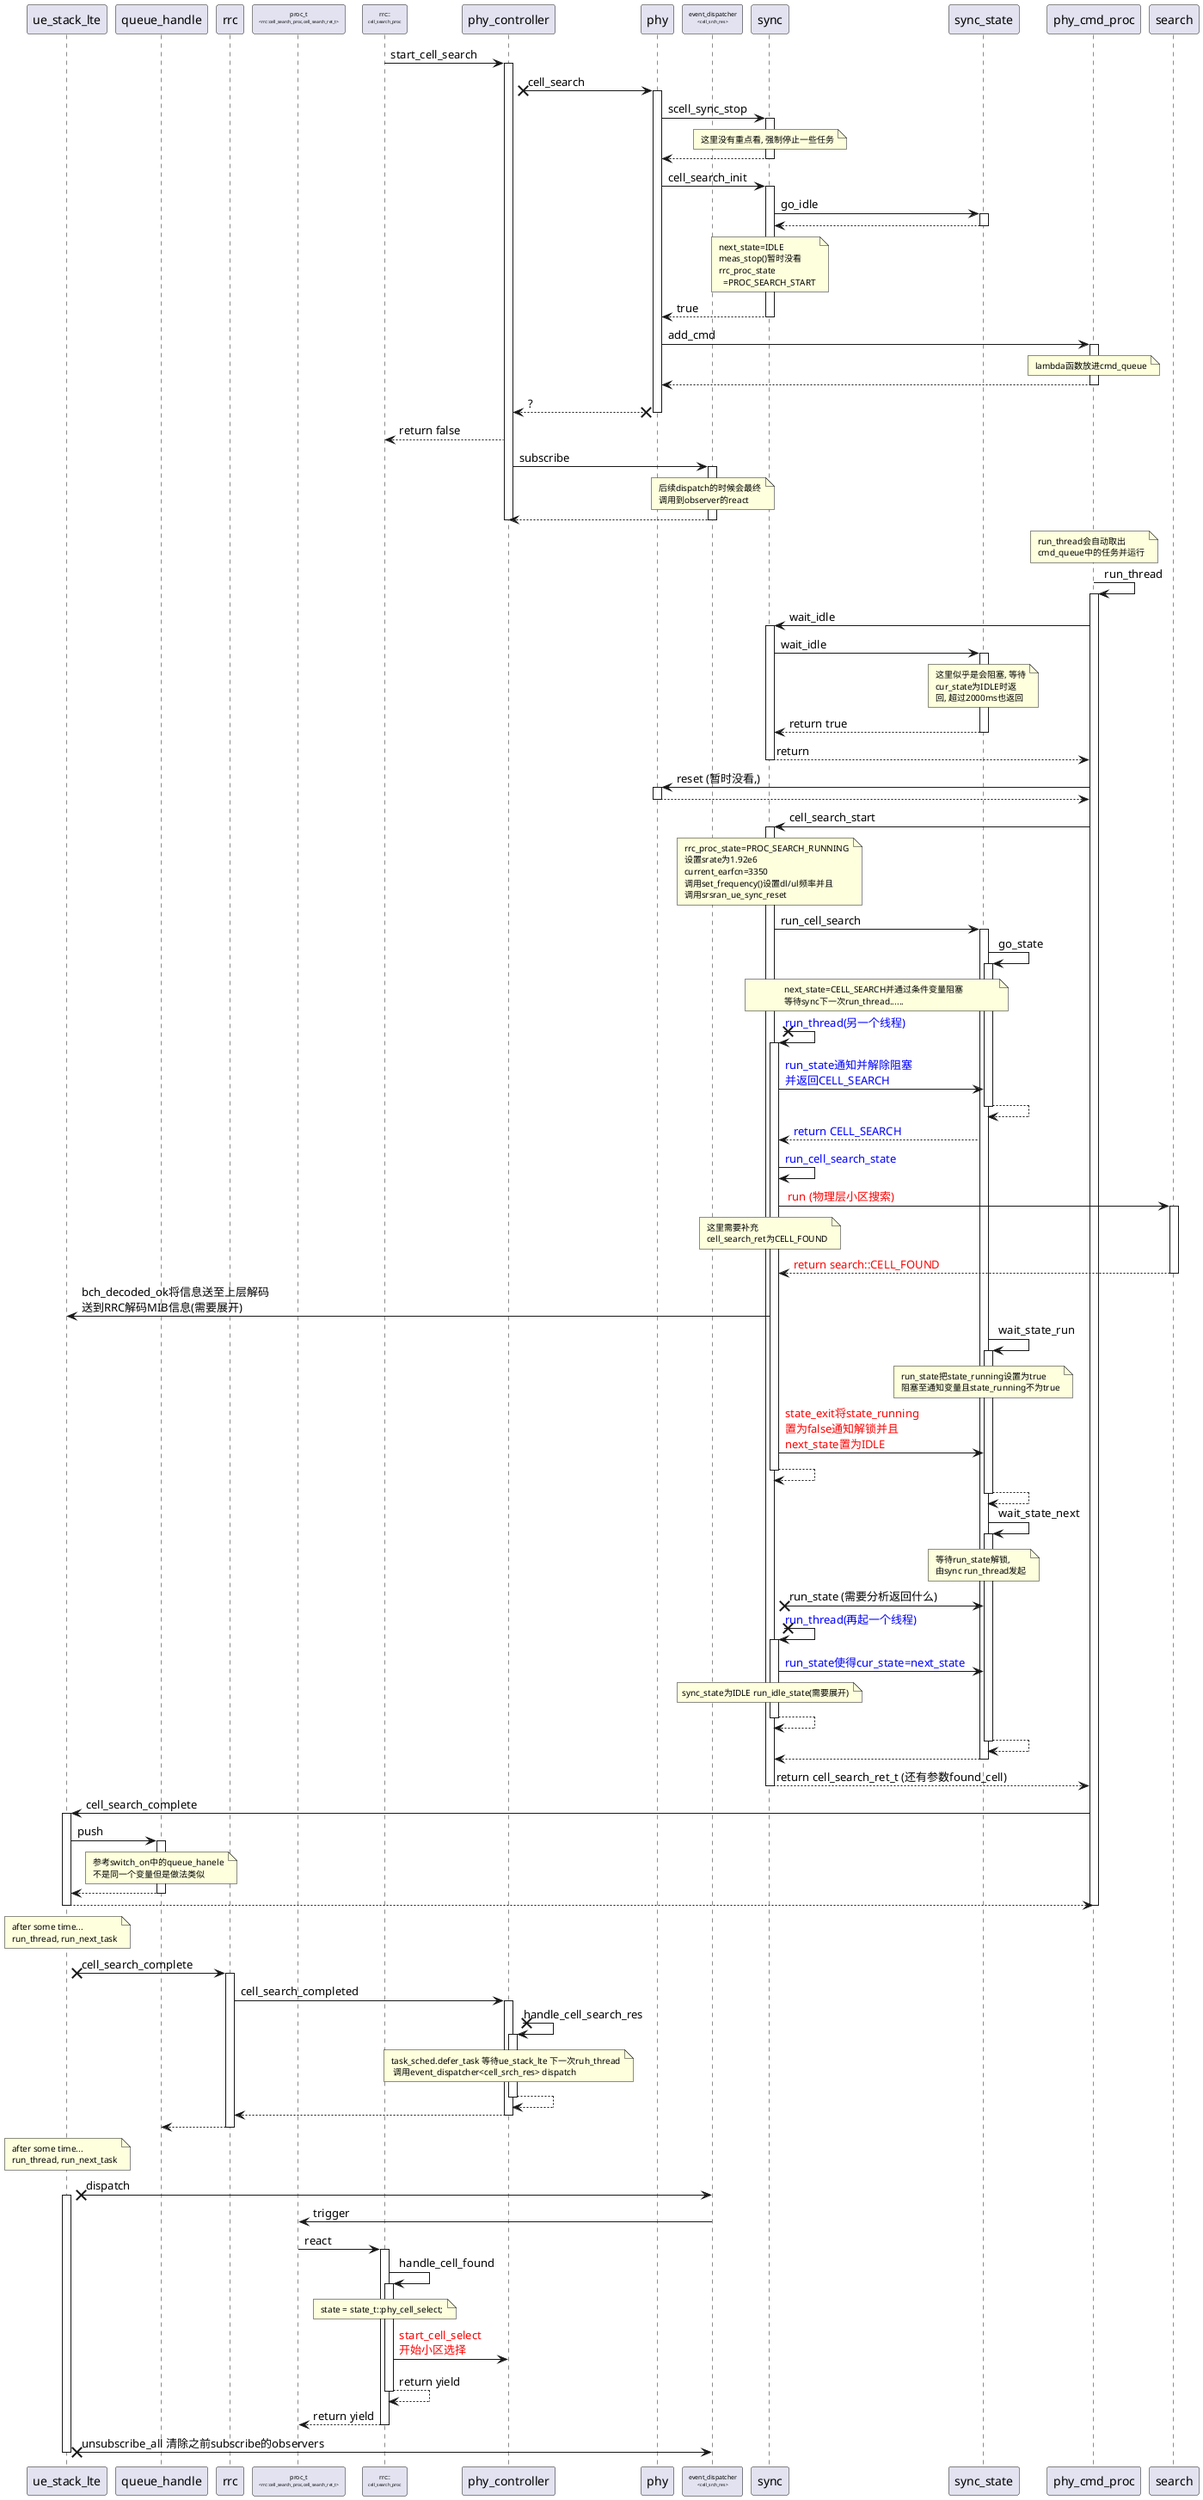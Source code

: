 @startuml
participant ue_stack_lte
participant queue_handle
participant rrc
participant proc_t_rrc_cell_search_proc[
              <size:7>proc_t
              <size:5><rrc::cell_search_proc,cell_search_ret_t>
              ]
participant cell_search_proc[
              <size:7>rrc::
              <size:5>cell_search_proc
              ]
cell_search_proc -> phy_controller:start_cell_search
participant phy
participant event_dispatcher_cell_srch_res[
            <size:7>event_dispatcher
            <size:5><cell_srch_res>
            ]
participant sync
activate phy_controller
    phy_controller x->phy:cell_search
    activate phy
        phy->sync:scell_sync_stop
        activate sync
            note over sync
                <size:10> 这里没有重点看, 强制停止一些任务
            end note
            sync --> phy
        deactivate sync
        ''' TODO: 需要补充stop的事情
        phy->sync:cell_search_init
        activate sync
            sync -> sync_state:go_idle
            activate sync_state
            sync_state-->sync
            deactivate sync_state
            note over sync
                <size:10> next_state=IDLE
                <size:10> meas_stop()暂时没看
                <size:10> rrc_proc_state
                <size:10>   =PROC_SEARCH_START
            end note
            sync-->phy:true
        deactivate sync

    phy->phy_cmd_proc:add_cmd
    activate phy_cmd_proc
        note over phy_cmd_proc
            <size:10> lambda函数放进cmd_queue
        end note

    phy_cmd_proc-->phy
    deactivate phy_cmd_proc
    phy x--> phy_controller:?

    deactivate phy
    phy_controller-->cell_search_proc:return false
    phy_controller->event_dispatcher_cell_srch_res:subscribe
    activate event_dispatcher_cell_srch_res
        note over event_dispatcher_cell_srch_res
            <size:10> 后续dispatch的时候会最终
            <size:10> 调用到observer的react
        end note
        event_dispatcher_cell_srch_res-->phy_controller
    deactivate event_dispatcher_cell_srch_res
deactivate phy_controller

'''
note over phy_cmd_proc
    <size:10> run_thread会自动取出
    <size:10> cmd_queue中的任务并运行
end note

phy_cmd_proc->phy_cmd_proc:run_thread
activate phy_cmd_proc
phy_cmd_proc -> sync:wait_idle
    activate sync
        sync->sync_state:wait_idle
        activate sync_state
            note over sync_state
                <size:10> 这里似乎是会阻塞, 等待
                <size:10> cur_state为IDLE时返
                <size:10> 回, 超过2000ms也返回
            end note

            sync_state-->sync:return true
        deactivate sync_state

        sync-->phy_cmd_proc:return
    deactivate sync

    phy_cmd_proc->phy:reset (暂时没看,)
    activate phy
        phy-->phy_cmd_proc
    deactivate phy
    phy_cmd_proc->sync:cell_search_start
    activate sync
        note over sync
            <size:10> rrc_proc_state=PROC_SEARCH_RUNNING
            <size:10> 设置srate为1.92e6
            <size:10> current_earfcn=3350
            <size:10> 调用set_frequency()设置dl/ul频率并且
            <size:10> 调用srsran_ue_sync_reset
        end note
        sync->sync_state:run_cell_search
        activate sync_state
            sync_state->sync_state:go_state
            activate sync_state
                note over sync,sync_state
                    <size:10> next_state=CELL_SEARCH并通过条件变量阻塞
                    <size:10> 等待sync下一次run_thread......
                end note
                sync x->sync:<color:blue>run_thread(另一个线程)
                activate sync
                    sync->sync_state:<color:blue>run_state通知并解除阻塞 \n<color:blue>并返回CELL_SEARCH
                    sync_state-->sync_state
            deactivate sync_state

                    sync_state-->sync:<color:blue>return CELL_SEARCH
'                deactivate sync
                sync->sync:<color:blue>run_cell_search_state
'                activate sync
                    sync->search:<color:red> run (物理层小区搜索)
                    note over sync
                        <size:10> 这里需要补充
                        <size:10> cell_search_ret为CELL_FOUND
                    end note
                    activate search
                        search-->sync: <color:red>return search::CELL_FOUND
                    deactivate search
'                deactivate sync
                sync->ue_stack_lte:bch_decoded_ok将信息送至上层解码\n送到RRC解码MIB信息(需要展开)
                sync_state->sync_state:wait_state_run

            activate sync_state
                note over sync_state
                    <size:10> run_state把state_running设置为true
                    <size:10> 阻塞至通知变量且state_running不为true
                end note
                sync ->sync_state : <color:red>state_exit将state_running\n<color:red>置为false通知解锁并且\n<color:red>next_state置为IDLE
                sync-->sync
                deactivate sync
                sync_state-->sync_state
            deactivate sync_state
                sync_state->sync_state:wait_state_next
                activate sync_state
                    note over sync_state
                        <size:10> 等待run_state解锁,
                        <size:10> 由sync run_thread发起
                    end note
                    sync x-> sync_state: run_state (需要分析返回什么)
                    sync x-> sync: <color:blue>run_thread(再起一个线程)
                    activate sync
                        sync->sync_state:<color:blue>run_state使得cur_state=next_state
                        note over sync
                            <size:10>sync_state为IDLE run_idle_state(需要展开)
                        end note
                        sync-->sync
                    deactivate sync
                    sync_state-->sync_state
                deactivate sync_state
            sync_state-->sync
        deactivate sync_state
        sync --> phy_cmd_proc:return cell_search_ret_t (还有参数found_cell)
    deactivate sync
    phy_cmd_proc->ue_stack_lte:cell_search_complete
    activate ue_stack_lte
        ue_stack_lte->queue_handle:push
        activate queue_handle
            note over queue_handle
                <size:10> 参考switch_on中的queue_hanele
                <size:10> 不是同一个变量但是做法类似
            end note
            queue_handle-->ue_stack_lte
        deactivate queue_handle
        ue_stack_lte-->phy_cmd_proc
    deactivate ue_stack_lte
deactivate phy_cmd_proc

note over ue_stack_lte
    <size:10> after some time...
    <size:10> run_thread, run_next_task
end note
ue_stack_lte x-> rrc:cell_search_complete
activate rrc
    rrc->phy_controller:cell_search_completed
    activate phy_controller
        phy_controller x->phy_controller: handle_cell_search_res
        activate phy_controller
            note over phy_controller
                <size:10> task_sched.defer_task 等待ue_stack_lte 下一次ruh_thread
                <size:10>  调用event_dispatcher<cell_srch_res> dispatch
            end note
            phy_controller-->phy_controller
        deactivate phy_controller
        phy_controller-->rrc
    deactivate phy_controller
rrc --> queue_handle
deactivate rrc

note over ue_stack_lte
    <size:10> after some time...
    <size:10> run_thread, run_next_task
end note

ue_stack_lte x->event_dispatcher_cell_srch_res:dispatch
activate ue_stack_lte
    event_dispatcher_cell_srch_res->proc_t_rrc_cell_search_proc:trigger
    proc_t_rrc_cell_search_proc -> cell_search_proc:react
    activate cell_search_proc
        cell_search_proc->cell_search_proc:handle_cell_found
        activate cell_search_proc
            note over cell_search_proc
                <size:10> state = state_t::phy_cell_select;
            end note
            cell_search_proc->phy_controller:<color:red>start_cell_select\n<color:red>开始小区选择
            cell_search_proc-->cell_search_proc:return yield
        deactivate cell_search_proc
        cell_search_proc--> proc_t_rrc_cell_search_proc: return yield
    deactivate cell_search_proc

    ue_stack_lte x-> event_dispatcher_cell_srch_res:unsubscribe_all 清除之前subscribe的observers
deactivate ue_stack_lte


@enduml
